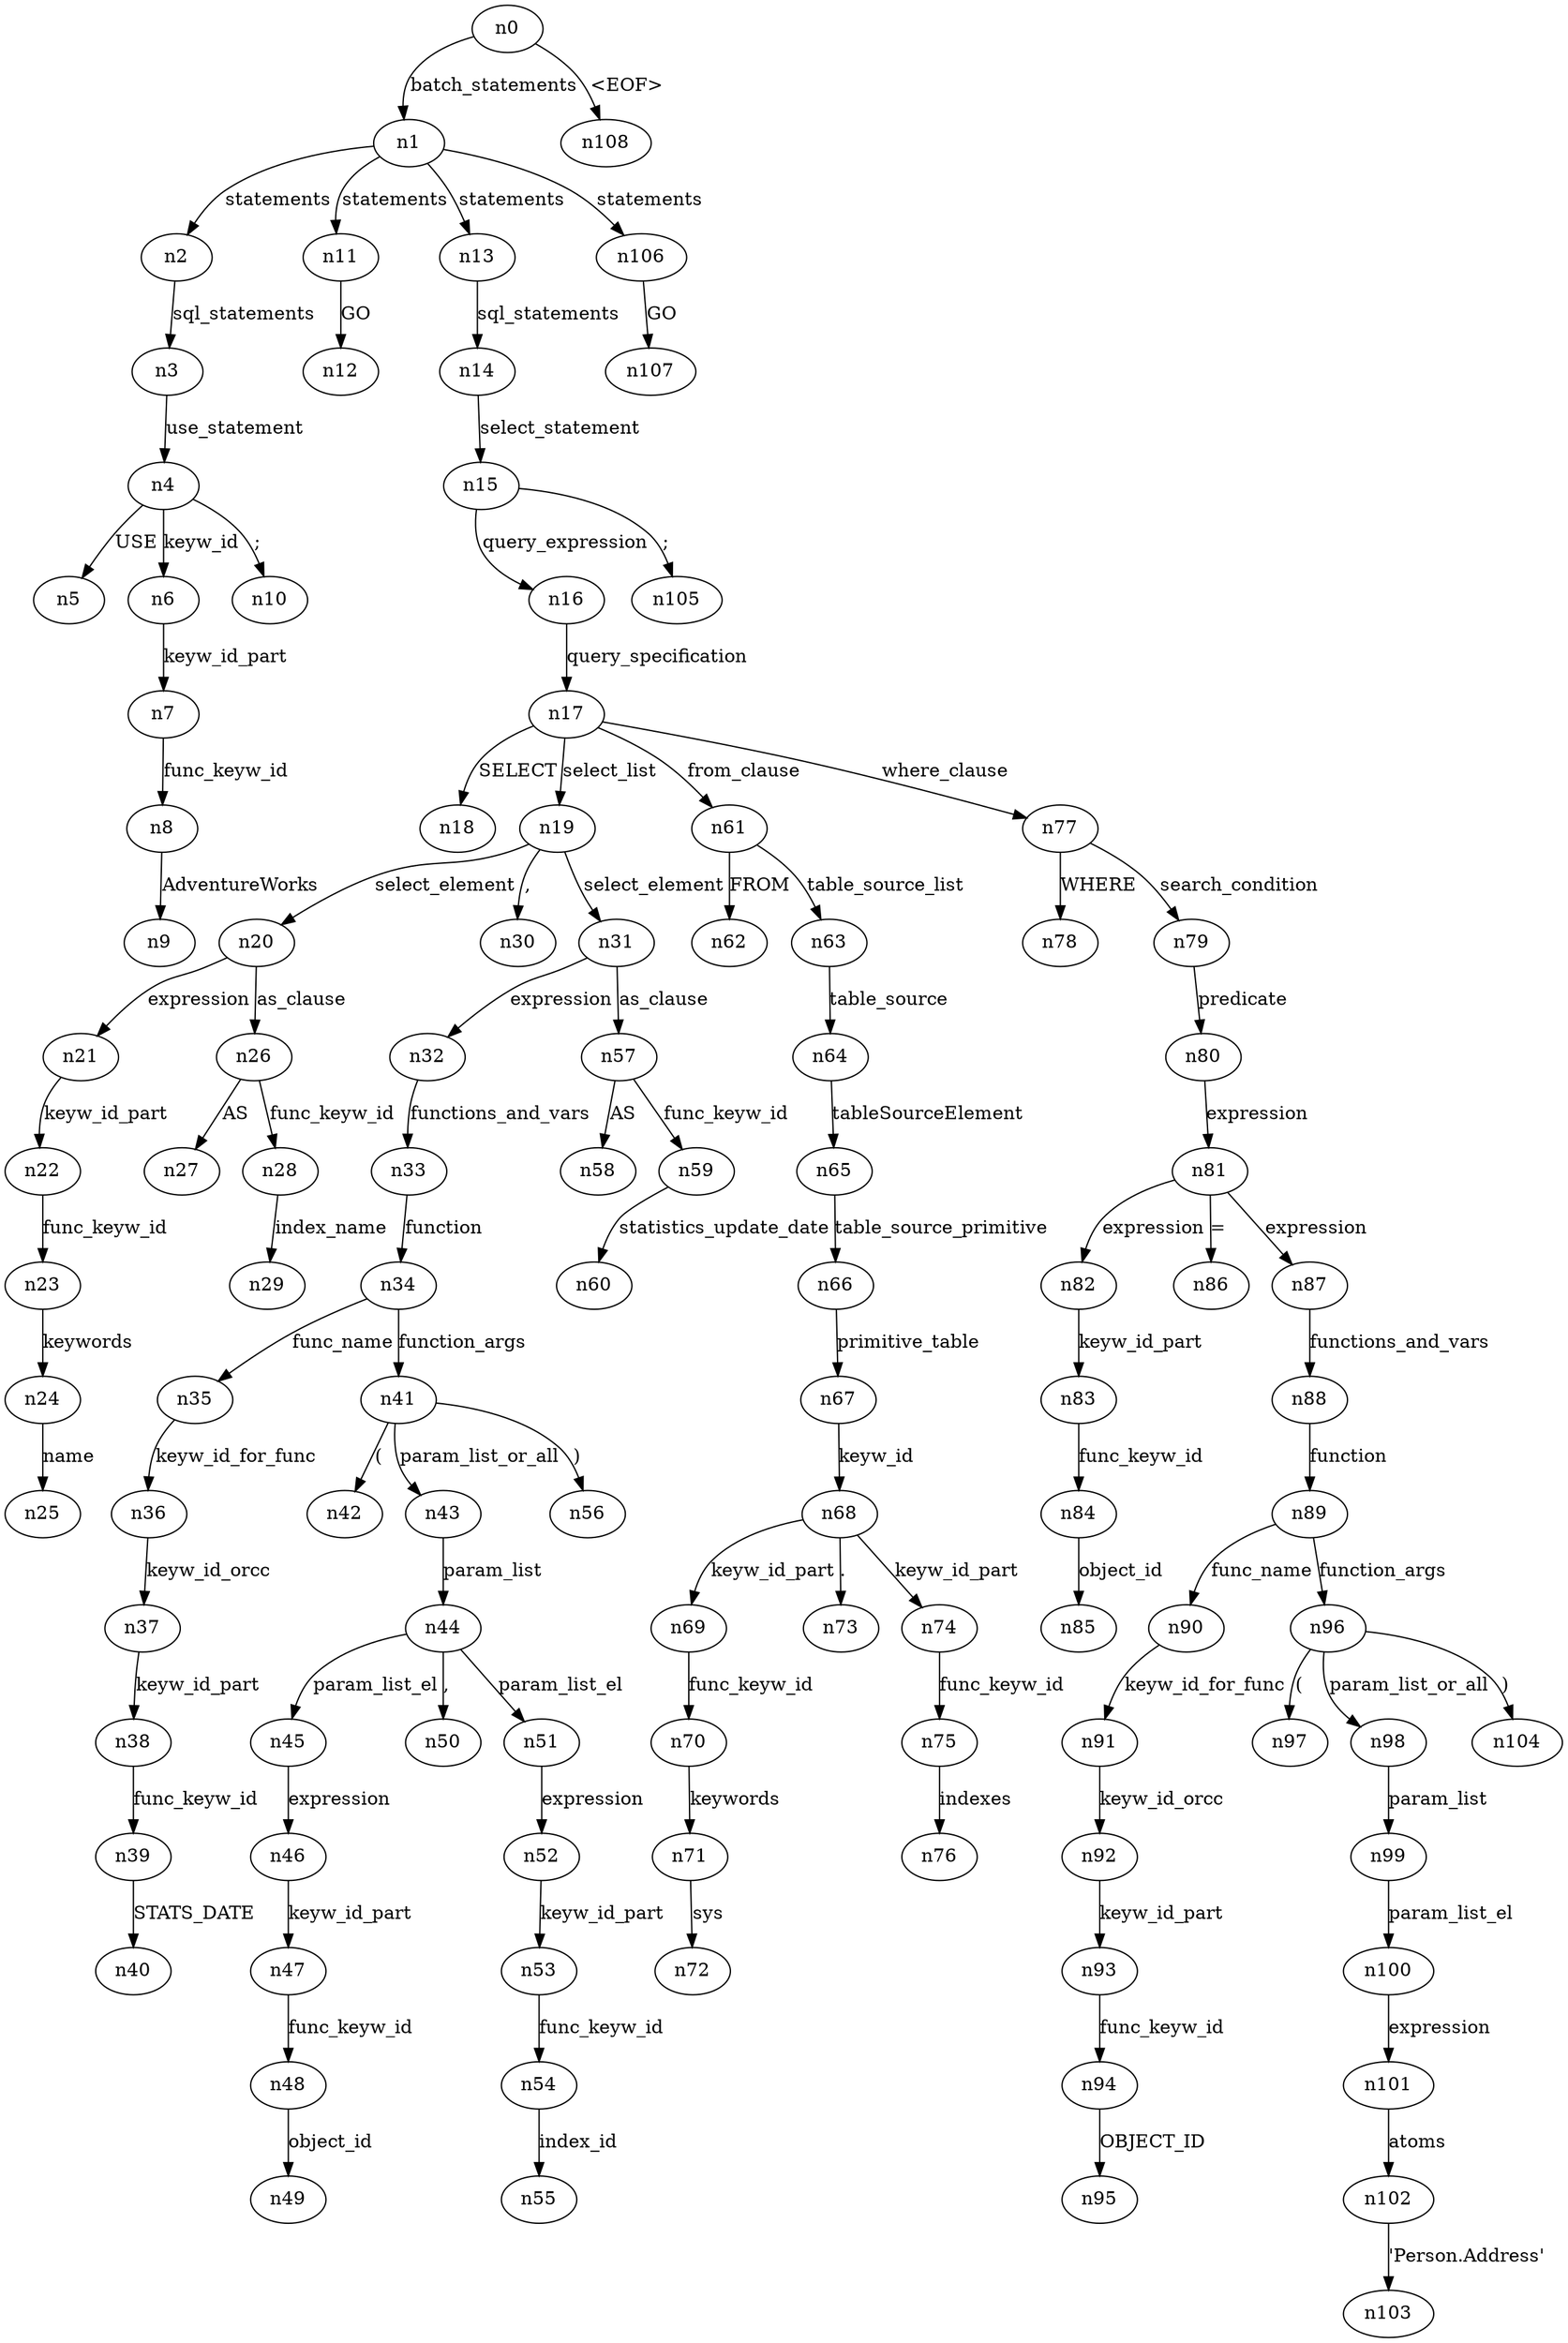 digraph ParseTree {
  n0 -> n1 [label="batch_statements"];
  n1 -> n2 [label="statements"];
  n2 -> n3 [label="sql_statements"];
  n3 -> n4 [label="use_statement"];
  n4 -> n5 [label="USE"];
  n4 -> n6 [label="keyw_id"];
  n6 -> n7 [label="keyw_id_part"];
  n7 -> n8 [label="func_keyw_id"];
  n8 -> n9 [label="AdventureWorks"];
  n4 -> n10 [label=";"];
  n1 -> n11 [label="statements"];
  n11 -> n12 [label="GO"];
  n1 -> n13 [label="statements"];
  n13 -> n14 [label="sql_statements"];
  n14 -> n15 [label="select_statement"];
  n15 -> n16 [label="query_expression"];
  n16 -> n17 [label="query_specification"];
  n17 -> n18 [label="SELECT"];
  n17 -> n19 [label="select_list"];
  n19 -> n20 [label="select_element"];
  n20 -> n21 [label="expression"];
  n21 -> n22 [label="keyw_id_part"];
  n22 -> n23 [label="func_keyw_id"];
  n23 -> n24 [label="keywords"];
  n24 -> n25 [label="name"];
  n20 -> n26 [label="as_clause"];
  n26 -> n27 [label="AS"];
  n26 -> n28 [label="func_keyw_id"];
  n28 -> n29 [label="index_name"];
  n19 -> n30 [label=","];
  n19 -> n31 [label="select_element"];
  n31 -> n32 [label="expression"];
  n32 -> n33 [label="functions_and_vars"];
  n33 -> n34 [label="function"];
  n34 -> n35 [label="func_name"];
  n35 -> n36 [label="keyw_id_for_func"];
  n36 -> n37 [label="keyw_id_orcc"];
  n37 -> n38 [label="keyw_id_part"];
  n38 -> n39 [label="func_keyw_id"];
  n39 -> n40 [label="STATS_DATE"];
  n34 -> n41 [label="function_args"];
  n41 -> n42 [label="("];
  n41 -> n43 [label="param_list_or_all"];
  n43 -> n44 [label="param_list"];
  n44 -> n45 [label="param_list_el"];
  n45 -> n46 [label="expression"];
  n46 -> n47 [label="keyw_id_part"];
  n47 -> n48 [label="func_keyw_id"];
  n48 -> n49 [label="object_id"];
  n44 -> n50 [label=","];
  n44 -> n51 [label="param_list_el"];
  n51 -> n52 [label="expression"];
  n52 -> n53 [label="keyw_id_part"];
  n53 -> n54 [label="func_keyw_id"];
  n54 -> n55 [label="index_id"];
  n41 -> n56 [label=")"];
  n31 -> n57 [label="as_clause"];
  n57 -> n58 [label="AS"];
  n57 -> n59 [label="func_keyw_id"];
  n59 -> n60 [label="statistics_update_date"];
  n17 -> n61 [label="from_clause"];
  n61 -> n62 [label="FROM"];
  n61 -> n63 [label="table_source_list"];
  n63 -> n64 [label="table_source"];
  n64 -> n65 [label="tableSourceElement"];
  n65 -> n66 [label="table_source_primitive"];
  n66 -> n67 [label="primitive_table"];
  n67 -> n68 [label="keyw_id"];
  n68 -> n69 [label="keyw_id_part"];
  n69 -> n70 [label="func_keyw_id"];
  n70 -> n71 [label="keywords"];
  n71 -> n72 [label="sys"];
  n68 -> n73 [label="."];
  n68 -> n74 [label="keyw_id_part"];
  n74 -> n75 [label="func_keyw_id"];
  n75 -> n76 [label="indexes"];
  n17 -> n77 [label="where_clause"];
  n77 -> n78 [label="WHERE"];
  n77 -> n79 [label="search_condition"];
  n79 -> n80 [label="predicate"];
  n80 -> n81 [label="expression"];
  n81 -> n82 [label="expression"];
  n82 -> n83 [label="keyw_id_part"];
  n83 -> n84 [label="func_keyw_id"];
  n84 -> n85 [label="object_id"];
  n81 -> n86 [label="="];
  n81 -> n87 [label="expression"];
  n87 -> n88 [label="functions_and_vars"];
  n88 -> n89 [label="function"];
  n89 -> n90 [label="func_name"];
  n90 -> n91 [label="keyw_id_for_func"];
  n91 -> n92 [label="keyw_id_orcc"];
  n92 -> n93 [label="keyw_id_part"];
  n93 -> n94 [label="func_keyw_id"];
  n94 -> n95 [label="OBJECT_ID"];
  n89 -> n96 [label="function_args"];
  n96 -> n97 [label="("];
  n96 -> n98 [label="param_list_or_all"];
  n98 -> n99 [label="param_list"];
  n99 -> n100 [label="param_list_el"];
  n100 -> n101 [label="expression"];
  n101 -> n102 [label="atoms"];
  n102 -> n103 [label="'Person.Address'"];
  n96 -> n104 [label=")"];
  n15 -> n105 [label=";"];
  n1 -> n106 [label="statements"];
  n106 -> n107 [label="GO"];
  n0 -> n108 [label="<EOF>"];
}